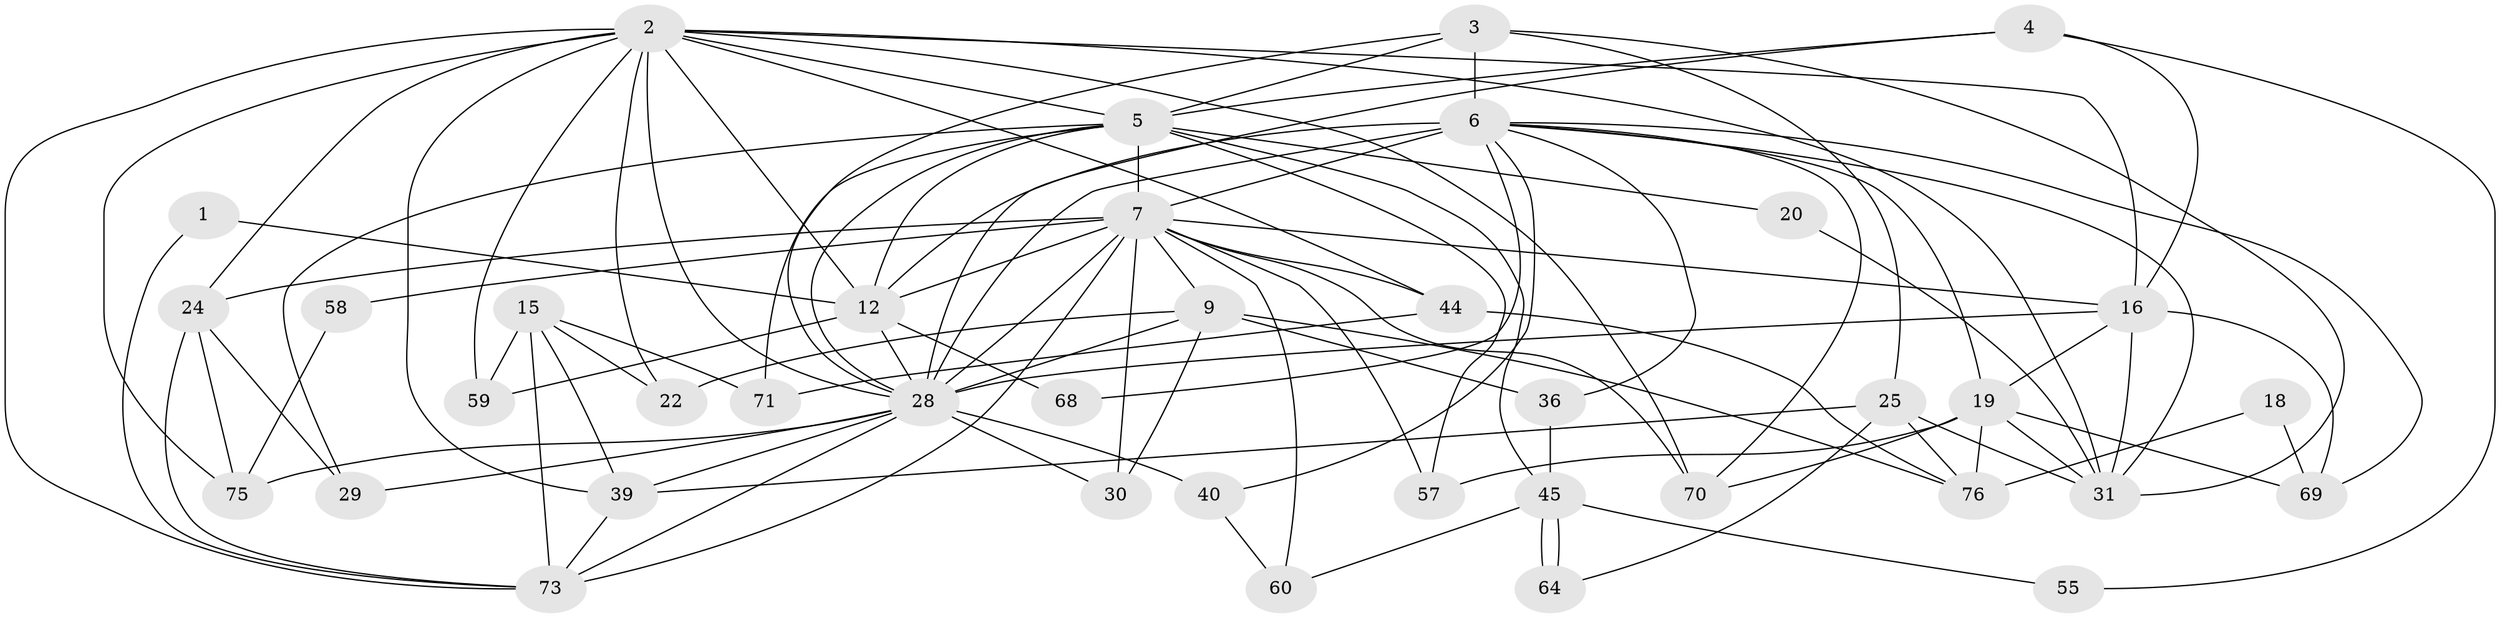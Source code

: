 // original degree distribution, {2: 0.1518987341772152, 4: 0.25316455696202533, 6: 0.12658227848101267, 5: 0.17721518987341772, 3: 0.25316455696202533, 7: 0.02531645569620253, 8: 0.012658227848101266}
// Generated by graph-tools (version 1.1) at 2025/14/03/09/25 04:14:54]
// undirected, 39 vertices, 102 edges
graph export_dot {
graph [start="1"]
  node [color=gray90,style=filled];
  1;
  2 [super="+26+46+10"];
  3 [super="+27"];
  4 [super="+8"];
  5 [super="+54"];
  6 [super="+38+65+51"];
  7 [super="+13+11"];
  9 [super="+66+37"];
  12 [super="+49+17"];
  15 [super="+74"];
  16 [super="+21+62+52"];
  18;
  19 [super="+56+72+53"];
  20;
  22;
  24 [super="+78+35"];
  25 [super="+47"];
  28 [super="+43+79+50+33"];
  29;
  30;
  31 [super="+48"];
  36;
  39;
  40;
  44 [super="+77"];
  45;
  55;
  57;
  58;
  59;
  60;
  64;
  68;
  69;
  70;
  71;
  73;
  75;
  76;
  1 -- 73;
  1 -- 12;
  2 -- 70;
  2 -- 44;
  2 -- 39;
  2 -- 73;
  2 -- 59;
  2 -- 12;
  2 -- 24;
  2 -- 16;
  2 -- 31;
  2 -- 5;
  2 -- 22;
  2 -- 75;
  2 -- 28;
  3 -- 31;
  3 -- 5;
  3 -- 28;
  3 -- 25;
  3 -- 6;
  4 -- 28;
  4 -- 55;
  4 -- 5;
  4 -- 16;
  5 -- 29 [weight=2];
  5 -- 71;
  5 -- 12;
  5 -- 45;
  5 -- 20;
  5 -- 57;
  5 -- 28;
  5 -- 7 [weight=2];
  6 -- 36;
  6 -- 31;
  6 -- 40;
  6 -- 12;
  6 -- 28 [weight=2];
  6 -- 68;
  6 -- 69;
  6 -- 19;
  6 -- 7 [weight=4];
  6 -- 70;
  7 -- 70;
  7 -- 9;
  7 -- 73;
  7 -- 44;
  7 -- 16;
  7 -- 24 [weight=2];
  7 -- 57;
  7 -- 58;
  7 -- 60;
  7 -- 28 [weight=2];
  7 -- 12;
  7 -- 30 [weight=2];
  9 -- 36 [weight=2];
  9 -- 30;
  9 -- 22;
  9 -- 76;
  9 -- 28;
  12 -- 68;
  12 -- 59;
  12 -- 28;
  15 -- 71 [weight=2];
  15 -- 39;
  15 -- 22;
  15 -- 73;
  15 -- 59;
  16 -- 28;
  16 -- 31;
  16 -- 69;
  16 -- 19;
  18 -- 76;
  18 -- 69;
  19 -- 69;
  19 -- 76 [weight=2];
  19 -- 31;
  19 -- 57;
  19 -- 70;
  20 -- 31;
  24 -- 29;
  24 -- 75;
  24 -- 73;
  25 -- 39;
  25 -- 76;
  25 -- 31;
  25 -- 64;
  28 -- 73;
  28 -- 29;
  28 -- 75;
  28 -- 39;
  28 -- 40;
  28 -- 30;
  36 -- 45;
  39 -- 73;
  40 -- 60;
  44 -- 71;
  44 -- 76;
  45 -- 64;
  45 -- 64;
  45 -- 55;
  45 -- 60;
  58 -- 75;
}
